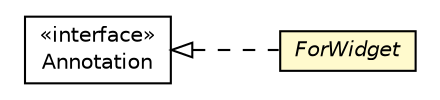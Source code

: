 #!/usr/local/bin/dot
#
# Class diagram 
# Generated by UMLGraph version R5_6-24-gf6e263 (http://www.umlgraph.org/)
#

digraph G {
	edge [fontname="Helvetica",fontsize=10,labelfontname="Helvetica",labelfontsize=10];
	node [fontname="Helvetica",fontsize=10,shape=plaintext];
	nodesep=0.25;
	ranksep=0.5;
	rankdir=LR;
	// org.senchalabs.gwt.gwtdriver.models.GwtWidget.ForWidget
	c485 [label=<<table title="org.senchalabs.gwt.gwtdriver.models.GwtWidget.ForWidget" border="0" cellborder="1" cellspacing="0" cellpadding="2" port="p" bgcolor="lemonChiffon" href="./GwtWidget.ForWidget.html">
		<tr><td><table border="0" cellspacing="0" cellpadding="1">
<tr><td align="center" balign="center"><font face="Helvetica-Oblique"> ForWidget </font></td></tr>
		</table></td></tr>
		</table>>, URL="./GwtWidget.ForWidget.html", fontname="Helvetica", fontcolor="black", fontsize=10.0];
	//org.senchalabs.gwt.gwtdriver.models.GwtWidget.ForWidget implements java.lang.annotation.Annotation
	c493:p -> c485:p [dir=back,arrowtail=empty,style=dashed];
	// java.lang.annotation.Annotation
	c493 [label=<<table title="java.lang.annotation.Annotation" border="0" cellborder="1" cellspacing="0" cellpadding="2" port="p">
		<tr><td><table border="0" cellspacing="0" cellpadding="1">
<tr><td align="center" balign="center"> &#171;interface&#187; </td></tr>
<tr><td align="center" balign="center"> Annotation </td></tr>
		</table></td></tr>
		</table>>, URL="null", fontname="Helvetica", fontcolor="black", fontsize=10.0];
}

